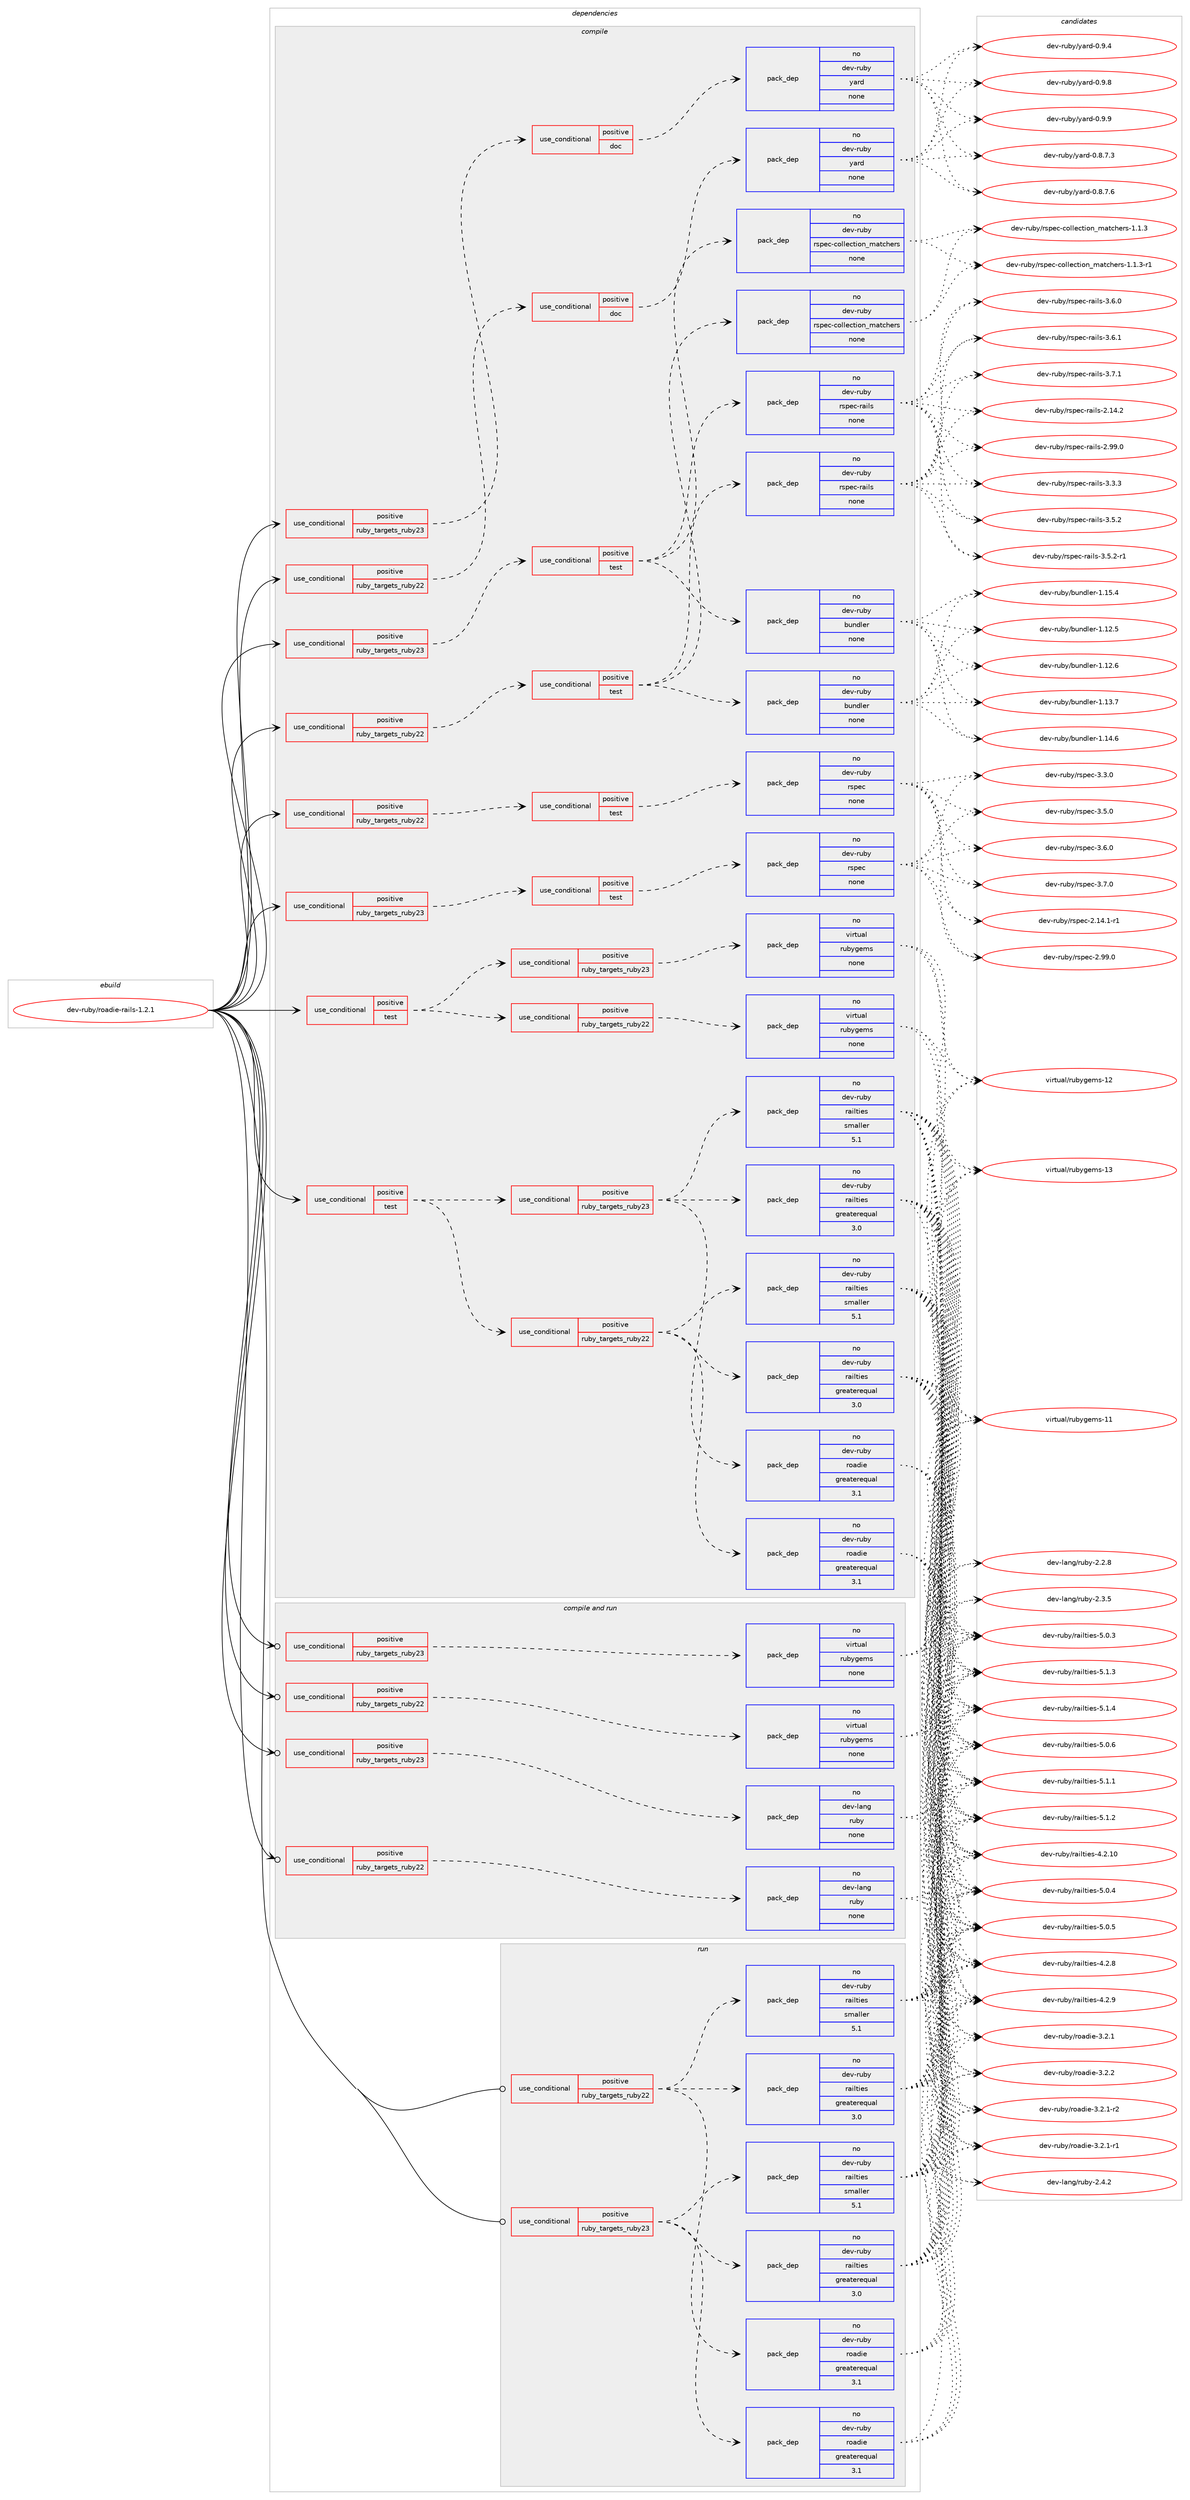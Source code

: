 digraph prolog {

# *************
# Graph options
# *************

newrank=true;
concentrate=true;
compound=true;
graph [rankdir=LR,fontname=Helvetica,fontsize=10,ranksep=1.5];#, ranksep=2.5, nodesep=0.2];
edge  [arrowhead=vee];
node  [fontname=Helvetica,fontsize=10];

# **********
# The ebuild
# **********

subgraph cluster_leftcol {
color=gray;
rank=same;
label=<<i>ebuild</i>>;
id [label="dev-ruby/roadie-rails-1.2.1", color=red, width=4, href="../dev-ruby/roadie-rails-1.2.1.svg"];
}

# ****************
# The dependencies
# ****************

subgraph cluster_midcol {
color=gray;
label=<<i>dependencies</i>>;
subgraph cluster_compile {
fillcolor="#eeeeee";
style=filled;
label=<<i>compile</i>>;
subgraph cond69205 {
dependency262764 [label=<<TABLE BORDER="0" CELLBORDER="1" CELLSPACING="0" CELLPADDING="4"><TR><TD ROWSPAN="3" CELLPADDING="10">use_conditional</TD></TR><TR><TD>positive</TD></TR><TR><TD>ruby_targets_ruby22</TD></TR></TABLE>>, shape=none, color=red];
subgraph cond69206 {
dependency262765 [label=<<TABLE BORDER="0" CELLBORDER="1" CELLSPACING="0" CELLPADDING="4"><TR><TD ROWSPAN="3" CELLPADDING="10">use_conditional</TD></TR><TR><TD>positive</TD></TR><TR><TD>doc</TD></TR></TABLE>>, shape=none, color=red];
subgraph pack189445 {
dependency262766 [label=<<TABLE BORDER="0" CELLBORDER="1" CELLSPACING="0" CELLPADDING="4" WIDTH="220"><TR><TD ROWSPAN="6" CELLPADDING="30">pack_dep</TD></TR><TR><TD WIDTH="110">no</TD></TR><TR><TD>dev-ruby</TD></TR><TR><TD>yard</TD></TR><TR><TD>none</TD></TR><TR><TD></TD></TR></TABLE>>, shape=none, color=blue];
}
dependency262765:e -> dependency262766:w [weight=20,style="dashed",arrowhead="vee"];
}
dependency262764:e -> dependency262765:w [weight=20,style="dashed",arrowhead="vee"];
}
id:e -> dependency262764:w [weight=20,style="solid",arrowhead="vee"];
subgraph cond69207 {
dependency262767 [label=<<TABLE BORDER="0" CELLBORDER="1" CELLSPACING="0" CELLPADDING="4"><TR><TD ROWSPAN="3" CELLPADDING="10">use_conditional</TD></TR><TR><TD>positive</TD></TR><TR><TD>ruby_targets_ruby22</TD></TR></TABLE>>, shape=none, color=red];
subgraph cond69208 {
dependency262768 [label=<<TABLE BORDER="0" CELLBORDER="1" CELLSPACING="0" CELLPADDING="4"><TR><TD ROWSPAN="3" CELLPADDING="10">use_conditional</TD></TR><TR><TD>positive</TD></TR><TR><TD>test</TD></TR></TABLE>>, shape=none, color=red];
subgraph pack189446 {
dependency262769 [label=<<TABLE BORDER="0" CELLBORDER="1" CELLSPACING="0" CELLPADDING="4" WIDTH="220"><TR><TD ROWSPAN="6" CELLPADDING="30">pack_dep</TD></TR><TR><TD WIDTH="110">no</TD></TR><TR><TD>dev-ruby</TD></TR><TR><TD>bundler</TD></TR><TR><TD>none</TD></TR><TR><TD></TD></TR></TABLE>>, shape=none, color=blue];
}
dependency262768:e -> dependency262769:w [weight=20,style="dashed",arrowhead="vee"];
subgraph pack189447 {
dependency262770 [label=<<TABLE BORDER="0" CELLBORDER="1" CELLSPACING="0" CELLPADDING="4" WIDTH="220"><TR><TD ROWSPAN="6" CELLPADDING="30">pack_dep</TD></TR><TR><TD WIDTH="110">no</TD></TR><TR><TD>dev-ruby</TD></TR><TR><TD>rspec-rails</TD></TR><TR><TD>none</TD></TR><TR><TD></TD></TR></TABLE>>, shape=none, color=blue];
}
dependency262768:e -> dependency262770:w [weight=20,style="dashed",arrowhead="vee"];
subgraph pack189448 {
dependency262771 [label=<<TABLE BORDER="0" CELLBORDER="1" CELLSPACING="0" CELLPADDING="4" WIDTH="220"><TR><TD ROWSPAN="6" CELLPADDING="30">pack_dep</TD></TR><TR><TD WIDTH="110">no</TD></TR><TR><TD>dev-ruby</TD></TR><TR><TD>rspec-collection_matchers</TD></TR><TR><TD>none</TD></TR><TR><TD></TD></TR></TABLE>>, shape=none, color=blue];
}
dependency262768:e -> dependency262771:w [weight=20,style="dashed",arrowhead="vee"];
}
dependency262767:e -> dependency262768:w [weight=20,style="dashed",arrowhead="vee"];
}
id:e -> dependency262767:w [weight=20,style="solid",arrowhead="vee"];
subgraph cond69209 {
dependency262772 [label=<<TABLE BORDER="0" CELLBORDER="1" CELLSPACING="0" CELLPADDING="4"><TR><TD ROWSPAN="3" CELLPADDING="10">use_conditional</TD></TR><TR><TD>positive</TD></TR><TR><TD>ruby_targets_ruby22</TD></TR></TABLE>>, shape=none, color=red];
subgraph cond69210 {
dependency262773 [label=<<TABLE BORDER="0" CELLBORDER="1" CELLSPACING="0" CELLPADDING="4"><TR><TD ROWSPAN="3" CELLPADDING="10">use_conditional</TD></TR><TR><TD>positive</TD></TR><TR><TD>test</TD></TR></TABLE>>, shape=none, color=red];
subgraph pack189449 {
dependency262774 [label=<<TABLE BORDER="0" CELLBORDER="1" CELLSPACING="0" CELLPADDING="4" WIDTH="220"><TR><TD ROWSPAN="6" CELLPADDING="30">pack_dep</TD></TR><TR><TD WIDTH="110">no</TD></TR><TR><TD>dev-ruby</TD></TR><TR><TD>rspec</TD></TR><TR><TD>none</TD></TR><TR><TD></TD></TR></TABLE>>, shape=none, color=blue];
}
dependency262773:e -> dependency262774:w [weight=20,style="dashed",arrowhead="vee"];
}
dependency262772:e -> dependency262773:w [weight=20,style="dashed",arrowhead="vee"];
}
id:e -> dependency262772:w [weight=20,style="solid",arrowhead="vee"];
subgraph cond69211 {
dependency262775 [label=<<TABLE BORDER="0" CELLBORDER="1" CELLSPACING="0" CELLPADDING="4"><TR><TD ROWSPAN="3" CELLPADDING="10">use_conditional</TD></TR><TR><TD>positive</TD></TR><TR><TD>ruby_targets_ruby23</TD></TR></TABLE>>, shape=none, color=red];
subgraph cond69212 {
dependency262776 [label=<<TABLE BORDER="0" CELLBORDER="1" CELLSPACING="0" CELLPADDING="4"><TR><TD ROWSPAN="3" CELLPADDING="10">use_conditional</TD></TR><TR><TD>positive</TD></TR><TR><TD>doc</TD></TR></TABLE>>, shape=none, color=red];
subgraph pack189450 {
dependency262777 [label=<<TABLE BORDER="0" CELLBORDER="1" CELLSPACING="0" CELLPADDING="4" WIDTH="220"><TR><TD ROWSPAN="6" CELLPADDING="30">pack_dep</TD></TR><TR><TD WIDTH="110">no</TD></TR><TR><TD>dev-ruby</TD></TR><TR><TD>yard</TD></TR><TR><TD>none</TD></TR><TR><TD></TD></TR></TABLE>>, shape=none, color=blue];
}
dependency262776:e -> dependency262777:w [weight=20,style="dashed",arrowhead="vee"];
}
dependency262775:e -> dependency262776:w [weight=20,style="dashed",arrowhead="vee"];
}
id:e -> dependency262775:w [weight=20,style="solid",arrowhead="vee"];
subgraph cond69213 {
dependency262778 [label=<<TABLE BORDER="0" CELLBORDER="1" CELLSPACING="0" CELLPADDING="4"><TR><TD ROWSPAN="3" CELLPADDING="10">use_conditional</TD></TR><TR><TD>positive</TD></TR><TR><TD>ruby_targets_ruby23</TD></TR></TABLE>>, shape=none, color=red];
subgraph cond69214 {
dependency262779 [label=<<TABLE BORDER="0" CELLBORDER="1" CELLSPACING="0" CELLPADDING="4"><TR><TD ROWSPAN="3" CELLPADDING="10">use_conditional</TD></TR><TR><TD>positive</TD></TR><TR><TD>test</TD></TR></TABLE>>, shape=none, color=red];
subgraph pack189451 {
dependency262780 [label=<<TABLE BORDER="0" CELLBORDER="1" CELLSPACING="0" CELLPADDING="4" WIDTH="220"><TR><TD ROWSPAN="6" CELLPADDING="30">pack_dep</TD></TR><TR><TD WIDTH="110">no</TD></TR><TR><TD>dev-ruby</TD></TR><TR><TD>bundler</TD></TR><TR><TD>none</TD></TR><TR><TD></TD></TR></TABLE>>, shape=none, color=blue];
}
dependency262779:e -> dependency262780:w [weight=20,style="dashed",arrowhead="vee"];
subgraph pack189452 {
dependency262781 [label=<<TABLE BORDER="0" CELLBORDER="1" CELLSPACING="0" CELLPADDING="4" WIDTH="220"><TR><TD ROWSPAN="6" CELLPADDING="30">pack_dep</TD></TR><TR><TD WIDTH="110">no</TD></TR><TR><TD>dev-ruby</TD></TR><TR><TD>rspec-rails</TD></TR><TR><TD>none</TD></TR><TR><TD></TD></TR></TABLE>>, shape=none, color=blue];
}
dependency262779:e -> dependency262781:w [weight=20,style="dashed",arrowhead="vee"];
subgraph pack189453 {
dependency262782 [label=<<TABLE BORDER="0" CELLBORDER="1" CELLSPACING="0" CELLPADDING="4" WIDTH="220"><TR><TD ROWSPAN="6" CELLPADDING="30">pack_dep</TD></TR><TR><TD WIDTH="110">no</TD></TR><TR><TD>dev-ruby</TD></TR><TR><TD>rspec-collection_matchers</TD></TR><TR><TD>none</TD></TR><TR><TD></TD></TR></TABLE>>, shape=none, color=blue];
}
dependency262779:e -> dependency262782:w [weight=20,style="dashed",arrowhead="vee"];
}
dependency262778:e -> dependency262779:w [weight=20,style="dashed",arrowhead="vee"];
}
id:e -> dependency262778:w [weight=20,style="solid",arrowhead="vee"];
subgraph cond69215 {
dependency262783 [label=<<TABLE BORDER="0" CELLBORDER="1" CELLSPACING="0" CELLPADDING="4"><TR><TD ROWSPAN="3" CELLPADDING="10">use_conditional</TD></TR><TR><TD>positive</TD></TR><TR><TD>ruby_targets_ruby23</TD></TR></TABLE>>, shape=none, color=red];
subgraph cond69216 {
dependency262784 [label=<<TABLE BORDER="0" CELLBORDER="1" CELLSPACING="0" CELLPADDING="4"><TR><TD ROWSPAN="3" CELLPADDING="10">use_conditional</TD></TR><TR><TD>positive</TD></TR><TR><TD>test</TD></TR></TABLE>>, shape=none, color=red];
subgraph pack189454 {
dependency262785 [label=<<TABLE BORDER="0" CELLBORDER="1" CELLSPACING="0" CELLPADDING="4" WIDTH="220"><TR><TD ROWSPAN="6" CELLPADDING="30">pack_dep</TD></TR><TR><TD WIDTH="110">no</TD></TR><TR><TD>dev-ruby</TD></TR><TR><TD>rspec</TD></TR><TR><TD>none</TD></TR><TR><TD></TD></TR></TABLE>>, shape=none, color=blue];
}
dependency262784:e -> dependency262785:w [weight=20,style="dashed",arrowhead="vee"];
}
dependency262783:e -> dependency262784:w [weight=20,style="dashed",arrowhead="vee"];
}
id:e -> dependency262783:w [weight=20,style="solid",arrowhead="vee"];
subgraph cond69217 {
dependency262786 [label=<<TABLE BORDER="0" CELLBORDER="1" CELLSPACING="0" CELLPADDING="4"><TR><TD ROWSPAN="3" CELLPADDING="10">use_conditional</TD></TR><TR><TD>positive</TD></TR><TR><TD>test</TD></TR></TABLE>>, shape=none, color=red];
subgraph cond69218 {
dependency262787 [label=<<TABLE BORDER="0" CELLBORDER="1" CELLSPACING="0" CELLPADDING="4"><TR><TD ROWSPAN="3" CELLPADDING="10">use_conditional</TD></TR><TR><TD>positive</TD></TR><TR><TD>ruby_targets_ruby22</TD></TR></TABLE>>, shape=none, color=red];
subgraph pack189455 {
dependency262788 [label=<<TABLE BORDER="0" CELLBORDER="1" CELLSPACING="0" CELLPADDING="4" WIDTH="220"><TR><TD ROWSPAN="6" CELLPADDING="30">pack_dep</TD></TR><TR><TD WIDTH="110">no</TD></TR><TR><TD>dev-ruby</TD></TR><TR><TD>roadie</TD></TR><TR><TD>greaterequal</TD></TR><TR><TD>3.1</TD></TR></TABLE>>, shape=none, color=blue];
}
dependency262787:e -> dependency262788:w [weight=20,style="dashed",arrowhead="vee"];
subgraph pack189456 {
dependency262789 [label=<<TABLE BORDER="0" CELLBORDER="1" CELLSPACING="0" CELLPADDING="4" WIDTH="220"><TR><TD ROWSPAN="6" CELLPADDING="30">pack_dep</TD></TR><TR><TD WIDTH="110">no</TD></TR><TR><TD>dev-ruby</TD></TR><TR><TD>railties</TD></TR><TR><TD>greaterequal</TD></TR><TR><TD>3.0</TD></TR></TABLE>>, shape=none, color=blue];
}
dependency262787:e -> dependency262789:w [weight=20,style="dashed",arrowhead="vee"];
subgraph pack189457 {
dependency262790 [label=<<TABLE BORDER="0" CELLBORDER="1" CELLSPACING="0" CELLPADDING="4" WIDTH="220"><TR><TD ROWSPAN="6" CELLPADDING="30">pack_dep</TD></TR><TR><TD WIDTH="110">no</TD></TR><TR><TD>dev-ruby</TD></TR><TR><TD>railties</TD></TR><TR><TD>smaller</TD></TR><TR><TD>5.1</TD></TR></TABLE>>, shape=none, color=blue];
}
dependency262787:e -> dependency262790:w [weight=20,style="dashed",arrowhead="vee"];
}
dependency262786:e -> dependency262787:w [weight=20,style="dashed",arrowhead="vee"];
subgraph cond69219 {
dependency262791 [label=<<TABLE BORDER="0" CELLBORDER="1" CELLSPACING="0" CELLPADDING="4"><TR><TD ROWSPAN="3" CELLPADDING="10">use_conditional</TD></TR><TR><TD>positive</TD></TR><TR><TD>ruby_targets_ruby23</TD></TR></TABLE>>, shape=none, color=red];
subgraph pack189458 {
dependency262792 [label=<<TABLE BORDER="0" CELLBORDER="1" CELLSPACING="0" CELLPADDING="4" WIDTH="220"><TR><TD ROWSPAN="6" CELLPADDING="30">pack_dep</TD></TR><TR><TD WIDTH="110">no</TD></TR><TR><TD>dev-ruby</TD></TR><TR><TD>roadie</TD></TR><TR><TD>greaterequal</TD></TR><TR><TD>3.1</TD></TR></TABLE>>, shape=none, color=blue];
}
dependency262791:e -> dependency262792:w [weight=20,style="dashed",arrowhead="vee"];
subgraph pack189459 {
dependency262793 [label=<<TABLE BORDER="0" CELLBORDER="1" CELLSPACING="0" CELLPADDING="4" WIDTH="220"><TR><TD ROWSPAN="6" CELLPADDING="30">pack_dep</TD></TR><TR><TD WIDTH="110">no</TD></TR><TR><TD>dev-ruby</TD></TR><TR><TD>railties</TD></TR><TR><TD>greaterequal</TD></TR><TR><TD>3.0</TD></TR></TABLE>>, shape=none, color=blue];
}
dependency262791:e -> dependency262793:w [weight=20,style="dashed",arrowhead="vee"];
subgraph pack189460 {
dependency262794 [label=<<TABLE BORDER="0" CELLBORDER="1" CELLSPACING="0" CELLPADDING="4" WIDTH="220"><TR><TD ROWSPAN="6" CELLPADDING="30">pack_dep</TD></TR><TR><TD WIDTH="110">no</TD></TR><TR><TD>dev-ruby</TD></TR><TR><TD>railties</TD></TR><TR><TD>smaller</TD></TR><TR><TD>5.1</TD></TR></TABLE>>, shape=none, color=blue];
}
dependency262791:e -> dependency262794:w [weight=20,style="dashed",arrowhead="vee"];
}
dependency262786:e -> dependency262791:w [weight=20,style="dashed",arrowhead="vee"];
}
id:e -> dependency262786:w [weight=20,style="solid",arrowhead="vee"];
subgraph cond69220 {
dependency262795 [label=<<TABLE BORDER="0" CELLBORDER="1" CELLSPACING="0" CELLPADDING="4"><TR><TD ROWSPAN="3" CELLPADDING="10">use_conditional</TD></TR><TR><TD>positive</TD></TR><TR><TD>test</TD></TR></TABLE>>, shape=none, color=red];
subgraph cond69221 {
dependency262796 [label=<<TABLE BORDER="0" CELLBORDER="1" CELLSPACING="0" CELLPADDING="4"><TR><TD ROWSPAN="3" CELLPADDING="10">use_conditional</TD></TR><TR><TD>positive</TD></TR><TR><TD>ruby_targets_ruby22</TD></TR></TABLE>>, shape=none, color=red];
subgraph pack189461 {
dependency262797 [label=<<TABLE BORDER="0" CELLBORDER="1" CELLSPACING="0" CELLPADDING="4" WIDTH="220"><TR><TD ROWSPAN="6" CELLPADDING="30">pack_dep</TD></TR><TR><TD WIDTH="110">no</TD></TR><TR><TD>virtual</TD></TR><TR><TD>rubygems</TD></TR><TR><TD>none</TD></TR><TR><TD></TD></TR></TABLE>>, shape=none, color=blue];
}
dependency262796:e -> dependency262797:w [weight=20,style="dashed",arrowhead="vee"];
}
dependency262795:e -> dependency262796:w [weight=20,style="dashed",arrowhead="vee"];
subgraph cond69222 {
dependency262798 [label=<<TABLE BORDER="0" CELLBORDER="1" CELLSPACING="0" CELLPADDING="4"><TR><TD ROWSPAN="3" CELLPADDING="10">use_conditional</TD></TR><TR><TD>positive</TD></TR><TR><TD>ruby_targets_ruby23</TD></TR></TABLE>>, shape=none, color=red];
subgraph pack189462 {
dependency262799 [label=<<TABLE BORDER="0" CELLBORDER="1" CELLSPACING="0" CELLPADDING="4" WIDTH="220"><TR><TD ROWSPAN="6" CELLPADDING="30">pack_dep</TD></TR><TR><TD WIDTH="110">no</TD></TR><TR><TD>virtual</TD></TR><TR><TD>rubygems</TD></TR><TR><TD>none</TD></TR><TR><TD></TD></TR></TABLE>>, shape=none, color=blue];
}
dependency262798:e -> dependency262799:w [weight=20,style="dashed",arrowhead="vee"];
}
dependency262795:e -> dependency262798:w [weight=20,style="dashed",arrowhead="vee"];
}
id:e -> dependency262795:w [weight=20,style="solid",arrowhead="vee"];
}
subgraph cluster_compileandrun {
fillcolor="#eeeeee";
style=filled;
label=<<i>compile and run</i>>;
subgraph cond69223 {
dependency262800 [label=<<TABLE BORDER="0" CELLBORDER="1" CELLSPACING="0" CELLPADDING="4"><TR><TD ROWSPAN="3" CELLPADDING="10">use_conditional</TD></TR><TR><TD>positive</TD></TR><TR><TD>ruby_targets_ruby22</TD></TR></TABLE>>, shape=none, color=red];
subgraph pack189463 {
dependency262801 [label=<<TABLE BORDER="0" CELLBORDER="1" CELLSPACING="0" CELLPADDING="4" WIDTH="220"><TR><TD ROWSPAN="6" CELLPADDING="30">pack_dep</TD></TR><TR><TD WIDTH="110">no</TD></TR><TR><TD>dev-lang</TD></TR><TR><TD>ruby</TD></TR><TR><TD>none</TD></TR><TR><TD></TD></TR></TABLE>>, shape=none, color=blue];
}
dependency262800:e -> dependency262801:w [weight=20,style="dashed",arrowhead="vee"];
}
id:e -> dependency262800:w [weight=20,style="solid",arrowhead="odotvee"];
subgraph cond69224 {
dependency262802 [label=<<TABLE BORDER="0" CELLBORDER="1" CELLSPACING="0" CELLPADDING="4"><TR><TD ROWSPAN="3" CELLPADDING="10">use_conditional</TD></TR><TR><TD>positive</TD></TR><TR><TD>ruby_targets_ruby22</TD></TR></TABLE>>, shape=none, color=red];
subgraph pack189464 {
dependency262803 [label=<<TABLE BORDER="0" CELLBORDER="1" CELLSPACING="0" CELLPADDING="4" WIDTH="220"><TR><TD ROWSPAN="6" CELLPADDING="30">pack_dep</TD></TR><TR><TD WIDTH="110">no</TD></TR><TR><TD>virtual</TD></TR><TR><TD>rubygems</TD></TR><TR><TD>none</TD></TR><TR><TD></TD></TR></TABLE>>, shape=none, color=blue];
}
dependency262802:e -> dependency262803:w [weight=20,style="dashed",arrowhead="vee"];
}
id:e -> dependency262802:w [weight=20,style="solid",arrowhead="odotvee"];
subgraph cond69225 {
dependency262804 [label=<<TABLE BORDER="0" CELLBORDER="1" CELLSPACING="0" CELLPADDING="4"><TR><TD ROWSPAN="3" CELLPADDING="10">use_conditional</TD></TR><TR><TD>positive</TD></TR><TR><TD>ruby_targets_ruby23</TD></TR></TABLE>>, shape=none, color=red];
subgraph pack189465 {
dependency262805 [label=<<TABLE BORDER="0" CELLBORDER="1" CELLSPACING="0" CELLPADDING="4" WIDTH="220"><TR><TD ROWSPAN="6" CELLPADDING="30">pack_dep</TD></TR><TR><TD WIDTH="110">no</TD></TR><TR><TD>dev-lang</TD></TR><TR><TD>ruby</TD></TR><TR><TD>none</TD></TR><TR><TD></TD></TR></TABLE>>, shape=none, color=blue];
}
dependency262804:e -> dependency262805:w [weight=20,style="dashed",arrowhead="vee"];
}
id:e -> dependency262804:w [weight=20,style="solid",arrowhead="odotvee"];
subgraph cond69226 {
dependency262806 [label=<<TABLE BORDER="0" CELLBORDER="1" CELLSPACING="0" CELLPADDING="4"><TR><TD ROWSPAN="3" CELLPADDING="10">use_conditional</TD></TR><TR><TD>positive</TD></TR><TR><TD>ruby_targets_ruby23</TD></TR></TABLE>>, shape=none, color=red];
subgraph pack189466 {
dependency262807 [label=<<TABLE BORDER="0" CELLBORDER="1" CELLSPACING="0" CELLPADDING="4" WIDTH="220"><TR><TD ROWSPAN="6" CELLPADDING="30">pack_dep</TD></TR><TR><TD WIDTH="110">no</TD></TR><TR><TD>virtual</TD></TR><TR><TD>rubygems</TD></TR><TR><TD>none</TD></TR><TR><TD></TD></TR></TABLE>>, shape=none, color=blue];
}
dependency262806:e -> dependency262807:w [weight=20,style="dashed",arrowhead="vee"];
}
id:e -> dependency262806:w [weight=20,style="solid",arrowhead="odotvee"];
}
subgraph cluster_run {
fillcolor="#eeeeee";
style=filled;
label=<<i>run</i>>;
subgraph cond69227 {
dependency262808 [label=<<TABLE BORDER="0" CELLBORDER="1" CELLSPACING="0" CELLPADDING="4"><TR><TD ROWSPAN="3" CELLPADDING="10">use_conditional</TD></TR><TR><TD>positive</TD></TR><TR><TD>ruby_targets_ruby22</TD></TR></TABLE>>, shape=none, color=red];
subgraph pack189467 {
dependency262809 [label=<<TABLE BORDER="0" CELLBORDER="1" CELLSPACING="0" CELLPADDING="4" WIDTH="220"><TR><TD ROWSPAN="6" CELLPADDING="30">pack_dep</TD></TR><TR><TD WIDTH="110">no</TD></TR><TR><TD>dev-ruby</TD></TR><TR><TD>roadie</TD></TR><TR><TD>greaterequal</TD></TR><TR><TD>3.1</TD></TR></TABLE>>, shape=none, color=blue];
}
dependency262808:e -> dependency262809:w [weight=20,style="dashed",arrowhead="vee"];
subgraph pack189468 {
dependency262810 [label=<<TABLE BORDER="0" CELLBORDER="1" CELLSPACING="0" CELLPADDING="4" WIDTH="220"><TR><TD ROWSPAN="6" CELLPADDING="30">pack_dep</TD></TR><TR><TD WIDTH="110">no</TD></TR><TR><TD>dev-ruby</TD></TR><TR><TD>railties</TD></TR><TR><TD>greaterequal</TD></TR><TR><TD>3.0</TD></TR></TABLE>>, shape=none, color=blue];
}
dependency262808:e -> dependency262810:w [weight=20,style="dashed",arrowhead="vee"];
subgraph pack189469 {
dependency262811 [label=<<TABLE BORDER="0" CELLBORDER="1" CELLSPACING="0" CELLPADDING="4" WIDTH="220"><TR><TD ROWSPAN="6" CELLPADDING="30">pack_dep</TD></TR><TR><TD WIDTH="110">no</TD></TR><TR><TD>dev-ruby</TD></TR><TR><TD>railties</TD></TR><TR><TD>smaller</TD></TR><TR><TD>5.1</TD></TR></TABLE>>, shape=none, color=blue];
}
dependency262808:e -> dependency262811:w [weight=20,style="dashed",arrowhead="vee"];
}
id:e -> dependency262808:w [weight=20,style="solid",arrowhead="odot"];
subgraph cond69228 {
dependency262812 [label=<<TABLE BORDER="0" CELLBORDER="1" CELLSPACING="0" CELLPADDING="4"><TR><TD ROWSPAN="3" CELLPADDING="10">use_conditional</TD></TR><TR><TD>positive</TD></TR><TR><TD>ruby_targets_ruby23</TD></TR></TABLE>>, shape=none, color=red];
subgraph pack189470 {
dependency262813 [label=<<TABLE BORDER="0" CELLBORDER="1" CELLSPACING="0" CELLPADDING="4" WIDTH="220"><TR><TD ROWSPAN="6" CELLPADDING="30">pack_dep</TD></TR><TR><TD WIDTH="110">no</TD></TR><TR><TD>dev-ruby</TD></TR><TR><TD>roadie</TD></TR><TR><TD>greaterequal</TD></TR><TR><TD>3.1</TD></TR></TABLE>>, shape=none, color=blue];
}
dependency262812:e -> dependency262813:w [weight=20,style="dashed",arrowhead="vee"];
subgraph pack189471 {
dependency262814 [label=<<TABLE BORDER="0" CELLBORDER="1" CELLSPACING="0" CELLPADDING="4" WIDTH="220"><TR><TD ROWSPAN="6" CELLPADDING="30">pack_dep</TD></TR><TR><TD WIDTH="110">no</TD></TR><TR><TD>dev-ruby</TD></TR><TR><TD>railties</TD></TR><TR><TD>greaterequal</TD></TR><TR><TD>3.0</TD></TR></TABLE>>, shape=none, color=blue];
}
dependency262812:e -> dependency262814:w [weight=20,style="dashed",arrowhead="vee"];
subgraph pack189472 {
dependency262815 [label=<<TABLE BORDER="0" CELLBORDER="1" CELLSPACING="0" CELLPADDING="4" WIDTH="220"><TR><TD ROWSPAN="6" CELLPADDING="30">pack_dep</TD></TR><TR><TD WIDTH="110">no</TD></TR><TR><TD>dev-ruby</TD></TR><TR><TD>railties</TD></TR><TR><TD>smaller</TD></TR><TR><TD>5.1</TD></TR></TABLE>>, shape=none, color=blue];
}
dependency262812:e -> dependency262815:w [weight=20,style="dashed",arrowhead="vee"];
}
id:e -> dependency262812:w [weight=20,style="solid",arrowhead="odot"];
}
}

# **************
# The candidates
# **************

subgraph cluster_choices {
rank=same;
color=gray;
label=<<i>candidates</i>>;

subgraph choice189445 {
color=black;
nodesep=1;
choice100101118451141179812147121971141004548465646554651 [label="dev-ruby/yard-0.8.7.3", color=red, width=4,href="../dev-ruby/yard-0.8.7.3.svg"];
choice100101118451141179812147121971141004548465646554654 [label="dev-ruby/yard-0.8.7.6", color=red, width=4,href="../dev-ruby/yard-0.8.7.6.svg"];
choice10010111845114117981214712197114100454846574652 [label="dev-ruby/yard-0.9.4", color=red, width=4,href="../dev-ruby/yard-0.9.4.svg"];
choice10010111845114117981214712197114100454846574656 [label="dev-ruby/yard-0.9.8", color=red, width=4,href="../dev-ruby/yard-0.9.8.svg"];
choice10010111845114117981214712197114100454846574657 [label="dev-ruby/yard-0.9.9", color=red, width=4,href="../dev-ruby/yard-0.9.9.svg"];
dependency262766:e -> choice100101118451141179812147121971141004548465646554651:w [style=dotted,weight="100"];
dependency262766:e -> choice100101118451141179812147121971141004548465646554654:w [style=dotted,weight="100"];
dependency262766:e -> choice10010111845114117981214712197114100454846574652:w [style=dotted,weight="100"];
dependency262766:e -> choice10010111845114117981214712197114100454846574656:w [style=dotted,weight="100"];
dependency262766:e -> choice10010111845114117981214712197114100454846574657:w [style=dotted,weight="100"];
}
subgraph choice189446 {
color=black;
nodesep=1;
choice1001011184511411798121479811711010010810111445494649504653 [label="dev-ruby/bundler-1.12.5", color=red, width=4,href="../dev-ruby/bundler-1.12.5.svg"];
choice1001011184511411798121479811711010010810111445494649504654 [label="dev-ruby/bundler-1.12.6", color=red, width=4,href="../dev-ruby/bundler-1.12.6.svg"];
choice1001011184511411798121479811711010010810111445494649514655 [label="dev-ruby/bundler-1.13.7", color=red, width=4,href="../dev-ruby/bundler-1.13.7.svg"];
choice1001011184511411798121479811711010010810111445494649524654 [label="dev-ruby/bundler-1.14.6", color=red, width=4,href="../dev-ruby/bundler-1.14.6.svg"];
choice1001011184511411798121479811711010010810111445494649534652 [label="dev-ruby/bundler-1.15.4", color=red, width=4,href="../dev-ruby/bundler-1.15.4.svg"];
dependency262769:e -> choice1001011184511411798121479811711010010810111445494649504653:w [style=dotted,weight="100"];
dependency262769:e -> choice1001011184511411798121479811711010010810111445494649504654:w [style=dotted,weight="100"];
dependency262769:e -> choice1001011184511411798121479811711010010810111445494649514655:w [style=dotted,weight="100"];
dependency262769:e -> choice1001011184511411798121479811711010010810111445494649524654:w [style=dotted,weight="100"];
dependency262769:e -> choice1001011184511411798121479811711010010810111445494649534652:w [style=dotted,weight="100"];
}
subgraph choice189447 {
color=black;
nodesep=1;
choice10010111845114117981214711411511210199451149710510811545504649524650 [label="dev-ruby/rspec-rails-2.14.2", color=red, width=4,href="../dev-ruby/rspec-rails-2.14.2.svg"];
choice10010111845114117981214711411511210199451149710510811545504657574648 [label="dev-ruby/rspec-rails-2.99.0", color=red, width=4,href="../dev-ruby/rspec-rails-2.99.0.svg"];
choice100101118451141179812147114115112101994511497105108115455146514651 [label="dev-ruby/rspec-rails-3.3.3", color=red, width=4,href="../dev-ruby/rspec-rails-3.3.3.svg"];
choice100101118451141179812147114115112101994511497105108115455146534650 [label="dev-ruby/rspec-rails-3.5.2", color=red, width=4,href="../dev-ruby/rspec-rails-3.5.2.svg"];
choice1001011184511411798121471141151121019945114971051081154551465346504511449 [label="dev-ruby/rspec-rails-3.5.2-r1", color=red, width=4,href="../dev-ruby/rspec-rails-3.5.2-r1.svg"];
choice100101118451141179812147114115112101994511497105108115455146544648 [label="dev-ruby/rspec-rails-3.6.0", color=red, width=4,href="../dev-ruby/rspec-rails-3.6.0.svg"];
choice100101118451141179812147114115112101994511497105108115455146544649 [label="dev-ruby/rspec-rails-3.6.1", color=red, width=4,href="../dev-ruby/rspec-rails-3.6.1.svg"];
choice100101118451141179812147114115112101994511497105108115455146554649 [label="dev-ruby/rspec-rails-3.7.1", color=red, width=4,href="../dev-ruby/rspec-rails-3.7.1.svg"];
dependency262770:e -> choice10010111845114117981214711411511210199451149710510811545504649524650:w [style=dotted,weight="100"];
dependency262770:e -> choice10010111845114117981214711411511210199451149710510811545504657574648:w [style=dotted,weight="100"];
dependency262770:e -> choice100101118451141179812147114115112101994511497105108115455146514651:w [style=dotted,weight="100"];
dependency262770:e -> choice100101118451141179812147114115112101994511497105108115455146534650:w [style=dotted,weight="100"];
dependency262770:e -> choice1001011184511411798121471141151121019945114971051081154551465346504511449:w [style=dotted,weight="100"];
dependency262770:e -> choice100101118451141179812147114115112101994511497105108115455146544648:w [style=dotted,weight="100"];
dependency262770:e -> choice100101118451141179812147114115112101994511497105108115455146544649:w [style=dotted,weight="100"];
dependency262770:e -> choice100101118451141179812147114115112101994511497105108115455146554649:w [style=dotted,weight="100"];
}
subgraph choice189448 {
color=black;
nodesep=1;
choice10010111845114117981214711411511210199459911110810810199116105111110951099711699104101114115454946494651 [label="dev-ruby/rspec-collection_matchers-1.1.3", color=red, width=4,href="../dev-ruby/rspec-collection_matchers-1.1.3.svg"];
choice100101118451141179812147114115112101994599111108108101991161051111109510997116991041011141154549464946514511449 [label="dev-ruby/rspec-collection_matchers-1.1.3-r1", color=red, width=4,href="../dev-ruby/rspec-collection_matchers-1.1.3-r1.svg"];
dependency262771:e -> choice10010111845114117981214711411511210199459911110810810199116105111110951099711699104101114115454946494651:w [style=dotted,weight="100"];
dependency262771:e -> choice100101118451141179812147114115112101994599111108108101991161051111109510997116991041011141154549464946514511449:w [style=dotted,weight="100"];
}
subgraph choice189449 {
color=black;
nodesep=1;
choice10010111845114117981214711411511210199455046495246494511449 [label="dev-ruby/rspec-2.14.1-r1", color=red, width=4,href="../dev-ruby/rspec-2.14.1-r1.svg"];
choice1001011184511411798121471141151121019945504657574648 [label="dev-ruby/rspec-2.99.0", color=red, width=4,href="../dev-ruby/rspec-2.99.0.svg"];
choice10010111845114117981214711411511210199455146514648 [label="dev-ruby/rspec-3.3.0", color=red, width=4,href="../dev-ruby/rspec-3.3.0.svg"];
choice10010111845114117981214711411511210199455146534648 [label="dev-ruby/rspec-3.5.0", color=red, width=4,href="../dev-ruby/rspec-3.5.0.svg"];
choice10010111845114117981214711411511210199455146544648 [label="dev-ruby/rspec-3.6.0", color=red, width=4,href="../dev-ruby/rspec-3.6.0.svg"];
choice10010111845114117981214711411511210199455146554648 [label="dev-ruby/rspec-3.7.0", color=red, width=4,href="../dev-ruby/rspec-3.7.0.svg"];
dependency262774:e -> choice10010111845114117981214711411511210199455046495246494511449:w [style=dotted,weight="100"];
dependency262774:e -> choice1001011184511411798121471141151121019945504657574648:w [style=dotted,weight="100"];
dependency262774:e -> choice10010111845114117981214711411511210199455146514648:w [style=dotted,weight="100"];
dependency262774:e -> choice10010111845114117981214711411511210199455146534648:w [style=dotted,weight="100"];
dependency262774:e -> choice10010111845114117981214711411511210199455146544648:w [style=dotted,weight="100"];
dependency262774:e -> choice10010111845114117981214711411511210199455146554648:w [style=dotted,weight="100"];
}
subgraph choice189450 {
color=black;
nodesep=1;
choice100101118451141179812147121971141004548465646554651 [label="dev-ruby/yard-0.8.7.3", color=red, width=4,href="../dev-ruby/yard-0.8.7.3.svg"];
choice100101118451141179812147121971141004548465646554654 [label="dev-ruby/yard-0.8.7.6", color=red, width=4,href="../dev-ruby/yard-0.8.7.6.svg"];
choice10010111845114117981214712197114100454846574652 [label="dev-ruby/yard-0.9.4", color=red, width=4,href="../dev-ruby/yard-0.9.4.svg"];
choice10010111845114117981214712197114100454846574656 [label="dev-ruby/yard-0.9.8", color=red, width=4,href="../dev-ruby/yard-0.9.8.svg"];
choice10010111845114117981214712197114100454846574657 [label="dev-ruby/yard-0.9.9", color=red, width=4,href="../dev-ruby/yard-0.9.9.svg"];
dependency262777:e -> choice100101118451141179812147121971141004548465646554651:w [style=dotted,weight="100"];
dependency262777:e -> choice100101118451141179812147121971141004548465646554654:w [style=dotted,weight="100"];
dependency262777:e -> choice10010111845114117981214712197114100454846574652:w [style=dotted,weight="100"];
dependency262777:e -> choice10010111845114117981214712197114100454846574656:w [style=dotted,weight="100"];
dependency262777:e -> choice10010111845114117981214712197114100454846574657:w [style=dotted,weight="100"];
}
subgraph choice189451 {
color=black;
nodesep=1;
choice1001011184511411798121479811711010010810111445494649504653 [label="dev-ruby/bundler-1.12.5", color=red, width=4,href="../dev-ruby/bundler-1.12.5.svg"];
choice1001011184511411798121479811711010010810111445494649504654 [label="dev-ruby/bundler-1.12.6", color=red, width=4,href="../dev-ruby/bundler-1.12.6.svg"];
choice1001011184511411798121479811711010010810111445494649514655 [label="dev-ruby/bundler-1.13.7", color=red, width=4,href="../dev-ruby/bundler-1.13.7.svg"];
choice1001011184511411798121479811711010010810111445494649524654 [label="dev-ruby/bundler-1.14.6", color=red, width=4,href="../dev-ruby/bundler-1.14.6.svg"];
choice1001011184511411798121479811711010010810111445494649534652 [label="dev-ruby/bundler-1.15.4", color=red, width=4,href="../dev-ruby/bundler-1.15.4.svg"];
dependency262780:e -> choice1001011184511411798121479811711010010810111445494649504653:w [style=dotted,weight="100"];
dependency262780:e -> choice1001011184511411798121479811711010010810111445494649504654:w [style=dotted,weight="100"];
dependency262780:e -> choice1001011184511411798121479811711010010810111445494649514655:w [style=dotted,weight="100"];
dependency262780:e -> choice1001011184511411798121479811711010010810111445494649524654:w [style=dotted,weight="100"];
dependency262780:e -> choice1001011184511411798121479811711010010810111445494649534652:w [style=dotted,weight="100"];
}
subgraph choice189452 {
color=black;
nodesep=1;
choice10010111845114117981214711411511210199451149710510811545504649524650 [label="dev-ruby/rspec-rails-2.14.2", color=red, width=4,href="../dev-ruby/rspec-rails-2.14.2.svg"];
choice10010111845114117981214711411511210199451149710510811545504657574648 [label="dev-ruby/rspec-rails-2.99.0", color=red, width=4,href="../dev-ruby/rspec-rails-2.99.0.svg"];
choice100101118451141179812147114115112101994511497105108115455146514651 [label="dev-ruby/rspec-rails-3.3.3", color=red, width=4,href="../dev-ruby/rspec-rails-3.3.3.svg"];
choice100101118451141179812147114115112101994511497105108115455146534650 [label="dev-ruby/rspec-rails-3.5.2", color=red, width=4,href="../dev-ruby/rspec-rails-3.5.2.svg"];
choice1001011184511411798121471141151121019945114971051081154551465346504511449 [label="dev-ruby/rspec-rails-3.5.2-r1", color=red, width=4,href="../dev-ruby/rspec-rails-3.5.2-r1.svg"];
choice100101118451141179812147114115112101994511497105108115455146544648 [label="dev-ruby/rspec-rails-3.6.0", color=red, width=4,href="../dev-ruby/rspec-rails-3.6.0.svg"];
choice100101118451141179812147114115112101994511497105108115455146544649 [label="dev-ruby/rspec-rails-3.6.1", color=red, width=4,href="../dev-ruby/rspec-rails-3.6.1.svg"];
choice100101118451141179812147114115112101994511497105108115455146554649 [label="dev-ruby/rspec-rails-3.7.1", color=red, width=4,href="../dev-ruby/rspec-rails-3.7.1.svg"];
dependency262781:e -> choice10010111845114117981214711411511210199451149710510811545504649524650:w [style=dotted,weight="100"];
dependency262781:e -> choice10010111845114117981214711411511210199451149710510811545504657574648:w [style=dotted,weight="100"];
dependency262781:e -> choice100101118451141179812147114115112101994511497105108115455146514651:w [style=dotted,weight="100"];
dependency262781:e -> choice100101118451141179812147114115112101994511497105108115455146534650:w [style=dotted,weight="100"];
dependency262781:e -> choice1001011184511411798121471141151121019945114971051081154551465346504511449:w [style=dotted,weight="100"];
dependency262781:e -> choice100101118451141179812147114115112101994511497105108115455146544648:w [style=dotted,weight="100"];
dependency262781:e -> choice100101118451141179812147114115112101994511497105108115455146544649:w [style=dotted,weight="100"];
dependency262781:e -> choice100101118451141179812147114115112101994511497105108115455146554649:w [style=dotted,weight="100"];
}
subgraph choice189453 {
color=black;
nodesep=1;
choice10010111845114117981214711411511210199459911110810810199116105111110951099711699104101114115454946494651 [label="dev-ruby/rspec-collection_matchers-1.1.3", color=red, width=4,href="../dev-ruby/rspec-collection_matchers-1.1.3.svg"];
choice100101118451141179812147114115112101994599111108108101991161051111109510997116991041011141154549464946514511449 [label="dev-ruby/rspec-collection_matchers-1.1.3-r1", color=red, width=4,href="../dev-ruby/rspec-collection_matchers-1.1.3-r1.svg"];
dependency262782:e -> choice10010111845114117981214711411511210199459911110810810199116105111110951099711699104101114115454946494651:w [style=dotted,weight="100"];
dependency262782:e -> choice100101118451141179812147114115112101994599111108108101991161051111109510997116991041011141154549464946514511449:w [style=dotted,weight="100"];
}
subgraph choice189454 {
color=black;
nodesep=1;
choice10010111845114117981214711411511210199455046495246494511449 [label="dev-ruby/rspec-2.14.1-r1", color=red, width=4,href="../dev-ruby/rspec-2.14.1-r1.svg"];
choice1001011184511411798121471141151121019945504657574648 [label="dev-ruby/rspec-2.99.0", color=red, width=4,href="../dev-ruby/rspec-2.99.0.svg"];
choice10010111845114117981214711411511210199455146514648 [label="dev-ruby/rspec-3.3.0", color=red, width=4,href="../dev-ruby/rspec-3.3.0.svg"];
choice10010111845114117981214711411511210199455146534648 [label="dev-ruby/rspec-3.5.0", color=red, width=4,href="../dev-ruby/rspec-3.5.0.svg"];
choice10010111845114117981214711411511210199455146544648 [label="dev-ruby/rspec-3.6.0", color=red, width=4,href="../dev-ruby/rspec-3.6.0.svg"];
choice10010111845114117981214711411511210199455146554648 [label="dev-ruby/rspec-3.7.0", color=red, width=4,href="../dev-ruby/rspec-3.7.0.svg"];
dependency262785:e -> choice10010111845114117981214711411511210199455046495246494511449:w [style=dotted,weight="100"];
dependency262785:e -> choice1001011184511411798121471141151121019945504657574648:w [style=dotted,weight="100"];
dependency262785:e -> choice10010111845114117981214711411511210199455146514648:w [style=dotted,weight="100"];
dependency262785:e -> choice10010111845114117981214711411511210199455146534648:w [style=dotted,weight="100"];
dependency262785:e -> choice10010111845114117981214711411511210199455146544648:w [style=dotted,weight="100"];
dependency262785:e -> choice10010111845114117981214711411511210199455146554648:w [style=dotted,weight="100"];
}
subgraph choice189455 {
color=black;
nodesep=1;
choice10010111845114117981214711411197100105101455146504649 [label="dev-ruby/roadie-3.2.1", color=red, width=4,href="../dev-ruby/roadie-3.2.1.svg"];
choice100101118451141179812147114111971001051014551465046494511449 [label="dev-ruby/roadie-3.2.1-r1", color=red, width=4,href="../dev-ruby/roadie-3.2.1-r1.svg"];
choice100101118451141179812147114111971001051014551465046494511450 [label="dev-ruby/roadie-3.2.1-r2", color=red, width=4,href="../dev-ruby/roadie-3.2.1-r2.svg"];
choice10010111845114117981214711411197100105101455146504650 [label="dev-ruby/roadie-3.2.2", color=red, width=4,href="../dev-ruby/roadie-3.2.2.svg"];
dependency262788:e -> choice10010111845114117981214711411197100105101455146504649:w [style=dotted,weight="100"];
dependency262788:e -> choice100101118451141179812147114111971001051014551465046494511449:w [style=dotted,weight="100"];
dependency262788:e -> choice100101118451141179812147114111971001051014551465046494511450:w [style=dotted,weight="100"];
dependency262788:e -> choice10010111845114117981214711411197100105101455146504650:w [style=dotted,weight="100"];
}
subgraph choice189456 {
color=black;
nodesep=1;
choice1001011184511411798121471149710510811610510111545524650464948 [label="dev-ruby/railties-4.2.10", color=red, width=4,href="../dev-ruby/railties-4.2.10.svg"];
choice10010111845114117981214711497105108116105101115455246504656 [label="dev-ruby/railties-4.2.8", color=red, width=4,href="../dev-ruby/railties-4.2.8.svg"];
choice10010111845114117981214711497105108116105101115455246504657 [label="dev-ruby/railties-4.2.9", color=red, width=4,href="../dev-ruby/railties-4.2.9.svg"];
choice10010111845114117981214711497105108116105101115455346484651 [label="dev-ruby/railties-5.0.3", color=red, width=4,href="../dev-ruby/railties-5.0.3.svg"];
choice10010111845114117981214711497105108116105101115455346484652 [label="dev-ruby/railties-5.0.4", color=red, width=4,href="../dev-ruby/railties-5.0.4.svg"];
choice10010111845114117981214711497105108116105101115455346484653 [label="dev-ruby/railties-5.0.5", color=red, width=4,href="../dev-ruby/railties-5.0.5.svg"];
choice10010111845114117981214711497105108116105101115455346484654 [label="dev-ruby/railties-5.0.6", color=red, width=4,href="../dev-ruby/railties-5.0.6.svg"];
choice10010111845114117981214711497105108116105101115455346494649 [label="dev-ruby/railties-5.1.1", color=red, width=4,href="../dev-ruby/railties-5.1.1.svg"];
choice10010111845114117981214711497105108116105101115455346494650 [label="dev-ruby/railties-5.1.2", color=red, width=4,href="../dev-ruby/railties-5.1.2.svg"];
choice10010111845114117981214711497105108116105101115455346494651 [label="dev-ruby/railties-5.1.3", color=red, width=4,href="../dev-ruby/railties-5.1.3.svg"];
choice10010111845114117981214711497105108116105101115455346494652 [label="dev-ruby/railties-5.1.4", color=red, width=4,href="../dev-ruby/railties-5.1.4.svg"];
dependency262789:e -> choice1001011184511411798121471149710510811610510111545524650464948:w [style=dotted,weight="100"];
dependency262789:e -> choice10010111845114117981214711497105108116105101115455246504656:w [style=dotted,weight="100"];
dependency262789:e -> choice10010111845114117981214711497105108116105101115455246504657:w [style=dotted,weight="100"];
dependency262789:e -> choice10010111845114117981214711497105108116105101115455346484651:w [style=dotted,weight="100"];
dependency262789:e -> choice10010111845114117981214711497105108116105101115455346484652:w [style=dotted,weight="100"];
dependency262789:e -> choice10010111845114117981214711497105108116105101115455346484653:w [style=dotted,weight="100"];
dependency262789:e -> choice10010111845114117981214711497105108116105101115455346484654:w [style=dotted,weight="100"];
dependency262789:e -> choice10010111845114117981214711497105108116105101115455346494649:w [style=dotted,weight="100"];
dependency262789:e -> choice10010111845114117981214711497105108116105101115455346494650:w [style=dotted,weight="100"];
dependency262789:e -> choice10010111845114117981214711497105108116105101115455346494651:w [style=dotted,weight="100"];
dependency262789:e -> choice10010111845114117981214711497105108116105101115455346494652:w [style=dotted,weight="100"];
}
subgraph choice189457 {
color=black;
nodesep=1;
choice1001011184511411798121471149710510811610510111545524650464948 [label="dev-ruby/railties-4.2.10", color=red, width=4,href="../dev-ruby/railties-4.2.10.svg"];
choice10010111845114117981214711497105108116105101115455246504656 [label="dev-ruby/railties-4.2.8", color=red, width=4,href="../dev-ruby/railties-4.2.8.svg"];
choice10010111845114117981214711497105108116105101115455246504657 [label="dev-ruby/railties-4.2.9", color=red, width=4,href="../dev-ruby/railties-4.2.9.svg"];
choice10010111845114117981214711497105108116105101115455346484651 [label="dev-ruby/railties-5.0.3", color=red, width=4,href="../dev-ruby/railties-5.0.3.svg"];
choice10010111845114117981214711497105108116105101115455346484652 [label="dev-ruby/railties-5.0.4", color=red, width=4,href="../dev-ruby/railties-5.0.4.svg"];
choice10010111845114117981214711497105108116105101115455346484653 [label="dev-ruby/railties-5.0.5", color=red, width=4,href="../dev-ruby/railties-5.0.5.svg"];
choice10010111845114117981214711497105108116105101115455346484654 [label="dev-ruby/railties-5.0.6", color=red, width=4,href="../dev-ruby/railties-5.0.6.svg"];
choice10010111845114117981214711497105108116105101115455346494649 [label="dev-ruby/railties-5.1.1", color=red, width=4,href="../dev-ruby/railties-5.1.1.svg"];
choice10010111845114117981214711497105108116105101115455346494650 [label="dev-ruby/railties-5.1.2", color=red, width=4,href="../dev-ruby/railties-5.1.2.svg"];
choice10010111845114117981214711497105108116105101115455346494651 [label="dev-ruby/railties-5.1.3", color=red, width=4,href="../dev-ruby/railties-5.1.3.svg"];
choice10010111845114117981214711497105108116105101115455346494652 [label="dev-ruby/railties-5.1.4", color=red, width=4,href="../dev-ruby/railties-5.1.4.svg"];
dependency262790:e -> choice1001011184511411798121471149710510811610510111545524650464948:w [style=dotted,weight="100"];
dependency262790:e -> choice10010111845114117981214711497105108116105101115455246504656:w [style=dotted,weight="100"];
dependency262790:e -> choice10010111845114117981214711497105108116105101115455246504657:w [style=dotted,weight="100"];
dependency262790:e -> choice10010111845114117981214711497105108116105101115455346484651:w [style=dotted,weight="100"];
dependency262790:e -> choice10010111845114117981214711497105108116105101115455346484652:w [style=dotted,weight="100"];
dependency262790:e -> choice10010111845114117981214711497105108116105101115455346484653:w [style=dotted,weight="100"];
dependency262790:e -> choice10010111845114117981214711497105108116105101115455346484654:w [style=dotted,weight="100"];
dependency262790:e -> choice10010111845114117981214711497105108116105101115455346494649:w [style=dotted,weight="100"];
dependency262790:e -> choice10010111845114117981214711497105108116105101115455346494650:w [style=dotted,weight="100"];
dependency262790:e -> choice10010111845114117981214711497105108116105101115455346494651:w [style=dotted,weight="100"];
dependency262790:e -> choice10010111845114117981214711497105108116105101115455346494652:w [style=dotted,weight="100"];
}
subgraph choice189458 {
color=black;
nodesep=1;
choice10010111845114117981214711411197100105101455146504649 [label="dev-ruby/roadie-3.2.1", color=red, width=4,href="../dev-ruby/roadie-3.2.1.svg"];
choice100101118451141179812147114111971001051014551465046494511449 [label="dev-ruby/roadie-3.2.1-r1", color=red, width=4,href="../dev-ruby/roadie-3.2.1-r1.svg"];
choice100101118451141179812147114111971001051014551465046494511450 [label="dev-ruby/roadie-3.2.1-r2", color=red, width=4,href="../dev-ruby/roadie-3.2.1-r2.svg"];
choice10010111845114117981214711411197100105101455146504650 [label="dev-ruby/roadie-3.2.2", color=red, width=4,href="../dev-ruby/roadie-3.2.2.svg"];
dependency262792:e -> choice10010111845114117981214711411197100105101455146504649:w [style=dotted,weight="100"];
dependency262792:e -> choice100101118451141179812147114111971001051014551465046494511449:w [style=dotted,weight="100"];
dependency262792:e -> choice100101118451141179812147114111971001051014551465046494511450:w [style=dotted,weight="100"];
dependency262792:e -> choice10010111845114117981214711411197100105101455146504650:w [style=dotted,weight="100"];
}
subgraph choice189459 {
color=black;
nodesep=1;
choice1001011184511411798121471149710510811610510111545524650464948 [label="dev-ruby/railties-4.2.10", color=red, width=4,href="../dev-ruby/railties-4.2.10.svg"];
choice10010111845114117981214711497105108116105101115455246504656 [label="dev-ruby/railties-4.2.8", color=red, width=4,href="../dev-ruby/railties-4.2.8.svg"];
choice10010111845114117981214711497105108116105101115455246504657 [label="dev-ruby/railties-4.2.9", color=red, width=4,href="../dev-ruby/railties-4.2.9.svg"];
choice10010111845114117981214711497105108116105101115455346484651 [label="dev-ruby/railties-5.0.3", color=red, width=4,href="../dev-ruby/railties-5.0.3.svg"];
choice10010111845114117981214711497105108116105101115455346484652 [label="dev-ruby/railties-5.0.4", color=red, width=4,href="../dev-ruby/railties-5.0.4.svg"];
choice10010111845114117981214711497105108116105101115455346484653 [label="dev-ruby/railties-5.0.5", color=red, width=4,href="../dev-ruby/railties-5.0.5.svg"];
choice10010111845114117981214711497105108116105101115455346484654 [label="dev-ruby/railties-5.0.6", color=red, width=4,href="../dev-ruby/railties-5.0.6.svg"];
choice10010111845114117981214711497105108116105101115455346494649 [label="dev-ruby/railties-5.1.1", color=red, width=4,href="../dev-ruby/railties-5.1.1.svg"];
choice10010111845114117981214711497105108116105101115455346494650 [label="dev-ruby/railties-5.1.2", color=red, width=4,href="../dev-ruby/railties-5.1.2.svg"];
choice10010111845114117981214711497105108116105101115455346494651 [label="dev-ruby/railties-5.1.3", color=red, width=4,href="../dev-ruby/railties-5.1.3.svg"];
choice10010111845114117981214711497105108116105101115455346494652 [label="dev-ruby/railties-5.1.4", color=red, width=4,href="../dev-ruby/railties-5.1.4.svg"];
dependency262793:e -> choice1001011184511411798121471149710510811610510111545524650464948:w [style=dotted,weight="100"];
dependency262793:e -> choice10010111845114117981214711497105108116105101115455246504656:w [style=dotted,weight="100"];
dependency262793:e -> choice10010111845114117981214711497105108116105101115455246504657:w [style=dotted,weight="100"];
dependency262793:e -> choice10010111845114117981214711497105108116105101115455346484651:w [style=dotted,weight="100"];
dependency262793:e -> choice10010111845114117981214711497105108116105101115455346484652:w [style=dotted,weight="100"];
dependency262793:e -> choice10010111845114117981214711497105108116105101115455346484653:w [style=dotted,weight="100"];
dependency262793:e -> choice10010111845114117981214711497105108116105101115455346484654:w [style=dotted,weight="100"];
dependency262793:e -> choice10010111845114117981214711497105108116105101115455346494649:w [style=dotted,weight="100"];
dependency262793:e -> choice10010111845114117981214711497105108116105101115455346494650:w [style=dotted,weight="100"];
dependency262793:e -> choice10010111845114117981214711497105108116105101115455346494651:w [style=dotted,weight="100"];
dependency262793:e -> choice10010111845114117981214711497105108116105101115455346494652:w [style=dotted,weight="100"];
}
subgraph choice189460 {
color=black;
nodesep=1;
choice1001011184511411798121471149710510811610510111545524650464948 [label="dev-ruby/railties-4.2.10", color=red, width=4,href="../dev-ruby/railties-4.2.10.svg"];
choice10010111845114117981214711497105108116105101115455246504656 [label="dev-ruby/railties-4.2.8", color=red, width=4,href="../dev-ruby/railties-4.2.8.svg"];
choice10010111845114117981214711497105108116105101115455246504657 [label="dev-ruby/railties-4.2.9", color=red, width=4,href="../dev-ruby/railties-4.2.9.svg"];
choice10010111845114117981214711497105108116105101115455346484651 [label="dev-ruby/railties-5.0.3", color=red, width=4,href="../dev-ruby/railties-5.0.3.svg"];
choice10010111845114117981214711497105108116105101115455346484652 [label="dev-ruby/railties-5.0.4", color=red, width=4,href="../dev-ruby/railties-5.0.4.svg"];
choice10010111845114117981214711497105108116105101115455346484653 [label="dev-ruby/railties-5.0.5", color=red, width=4,href="../dev-ruby/railties-5.0.5.svg"];
choice10010111845114117981214711497105108116105101115455346484654 [label="dev-ruby/railties-5.0.6", color=red, width=4,href="../dev-ruby/railties-5.0.6.svg"];
choice10010111845114117981214711497105108116105101115455346494649 [label="dev-ruby/railties-5.1.1", color=red, width=4,href="../dev-ruby/railties-5.1.1.svg"];
choice10010111845114117981214711497105108116105101115455346494650 [label="dev-ruby/railties-5.1.2", color=red, width=4,href="../dev-ruby/railties-5.1.2.svg"];
choice10010111845114117981214711497105108116105101115455346494651 [label="dev-ruby/railties-5.1.3", color=red, width=4,href="../dev-ruby/railties-5.1.3.svg"];
choice10010111845114117981214711497105108116105101115455346494652 [label="dev-ruby/railties-5.1.4", color=red, width=4,href="../dev-ruby/railties-5.1.4.svg"];
dependency262794:e -> choice1001011184511411798121471149710510811610510111545524650464948:w [style=dotted,weight="100"];
dependency262794:e -> choice10010111845114117981214711497105108116105101115455246504656:w [style=dotted,weight="100"];
dependency262794:e -> choice10010111845114117981214711497105108116105101115455246504657:w [style=dotted,weight="100"];
dependency262794:e -> choice10010111845114117981214711497105108116105101115455346484651:w [style=dotted,weight="100"];
dependency262794:e -> choice10010111845114117981214711497105108116105101115455346484652:w [style=dotted,weight="100"];
dependency262794:e -> choice10010111845114117981214711497105108116105101115455346484653:w [style=dotted,weight="100"];
dependency262794:e -> choice10010111845114117981214711497105108116105101115455346484654:w [style=dotted,weight="100"];
dependency262794:e -> choice10010111845114117981214711497105108116105101115455346494649:w [style=dotted,weight="100"];
dependency262794:e -> choice10010111845114117981214711497105108116105101115455346494650:w [style=dotted,weight="100"];
dependency262794:e -> choice10010111845114117981214711497105108116105101115455346494651:w [style=dotted,weight="100"];
dependency262794:e -> choice10010111845114117981214711497105108116105101115455346494652:w [style=dotted,weight="100"];
}
subgraph choice189461 {
color=black;
nodesep=1;
choice118105114116117971084711411798121103101109115454949 [label="virtual/rubygems-11", color=red, width=4,href="../virtual/rubygems-11.svg"];
choice118105114116117971084711411798121103101109115454950 [label="virtual/rubygems-12", color=red, width=4,href="../virtual/rubygems-12.svg"];
choice118105114116117971084711411798121103101109115454951 [label="virtual/rubygems-13", color=red, width=4,href="../virtual/rubygems-13.svg"];
dependency262797:e -> choice118105114116117971084711411798121103101109115454949:w [style=dotted,weight="100"];
dependency262797:e -> choice118105114116117971084711411798121103101109115454950:w [style=dotted,weight="100"];
dependency262797:e -> choice118105114116117971084711411798121103101109115454951:w [style=dotted,weight="100"];
}
subgraph choice189462 {
color=black;
nodesep=1;
choice118105114116117971084711411798121103101109115454949 [label="virtual/rubygems-11", color=red, width=4,href="../virtual/rubygems-11.svg"];
choice118105114116117971084711411798121103101109115454950 [label="virtual/rubygems-12", color=red, width=4,href="../virtual/rubygems-12.svg"];
choice118105114116117971084711411798121103101109115454951 [label="virtual/rubygems-13", color=red, width=4,href="../virtual/rubygems-13.svg"];
dependency262799:e -> choice118105114116117971084711411798121103101109115454949:w [style=dotted,weight="100"];
dependency262799:e -> choice118105114116117971084711411798121103101109115454950:w [style=dotted,weight="100"];
dependency262799:e -> choice118105114116117971084711411798121103101109115454951:w [style=dotted,weight="100"];
}
subgraph choice189463 {
color=black;
nodesep=1;
choice10010111845108971101034711411798121455046504656 [label="dev-lang/ruby-2.2.8", color=red, width=4,href="../dev-lang/ruby-2.2.8.svg"];
choice10010111845108971101034711411798121455046514653 [label="dev-lang/ruby-2.3.5", color=red, width=4,href="../dev-lang/ruby-2.3.5.svg"];
choice10010111845108971101034711411798121455046524650 [label="dev-lang/ruby-2.4.2", color=red, width=4,href="../dev-lang/ruby-2.4.2.svg"];
dependency262801:e -> choice10010111845108971101034711411798121455046504656:w [style=dotted,weight="100"];
dependency262801:e -> choice10010111845108971101034711411798121455046514653:w [style=dotted,weight="100"];
dependency262801:e -> choice10010111845108971101034711411798121455046524650:w [style=dotted,weight="100"];
}
subgraph choice189464 {
color=black;
nodesep=1;
choice118105114116117971084711411798121103101109115454949 [label="virtual/rubygems-11", color=red, width=4,href="../virtual/rubygems-11.svg"];
choice118105114116117971084711411798121103101109115454950 [label="virtual/rubygems-12", color=red, width=4,href="../virtual/rubygems-12.svg"];
choice118105114116117971084711411798121103101109115454951 [label="virtual/rubygems-13", color=red, width=4,href="../virtual/rubygems-13.svg"];
dependency262803:e -> choice118105114116117971084711411798121103101109115454949:w [style=dotted,weight="100"];
dependency262803:e -> choice118105114116117971084711411798121103101109115454950:w [style=dotted,weight="100"];
dependency262803:e -> choice118105114116117971084711411798121103101109115454951:w [style=dotted,weight="100"];
}
subgraph choice189465 {
color=black;
nodesep=1;
choice10010111845108971101034711411798121455046504656 [label="dev-lang/ruby-2.2.8", color=red, width=4,href="../dev-lang/ruby-2.2.8.svg"];
choice10010111845108971101034711411798121455046514653 [label="dev-lang/ruby-2.3.5", color=red, width=4,href="../dev-lang/ruby-2.3.5.svg"];
choice10010111845108971101034711411798121455046524650 [label="dev-lang/ruby-2.4.2", color=red, width=4,href="../dev-lang/ruby-2.4.2.svg"];
dependency262805:e -> choice10010111845108971101034711411798121455046504656:w [style=dotted,weight="100"];
dependency262805:e -> choice10010111845108971101034711411798121455046514653:w [style=dotted,weight="100"];
dependency262805:e -> choice10010111845108971101034711411798121455046524650:w [style=dotted,weight="100"];
}
subgraph choice189466 {
color=black;
nodesep=1;
choice118105114116117971084711411798121103101109115454949 [label="virtual/rubygems-11", color=red, width=4,href="../virtual/rubygems-11.svg"];
choice118105114116117971084711411798121103101109115454950 [label="virtual/rubygems-12", color=red, width=4,href="../virtual/rubygems-12.svg"];
choice118105114116117971084711411798121103101109115454951 [label="virtual/rubygems-13", color=red, width=4,href="../virtual/rubygems-13.svg"];
dependency262807:e -> choice118105114116117971084711411798121103101109115454949:w [style=dotted,weight="100"];
dependency262807:e -> choice118105114116117971084711411798121103101109115454950:w [style=dotted,weight="100"];
dependency262807:e -> choice118105114116117971084711411798121103101109115454951:w [style=dotted,weight="100"];
}
subgraph choice189467 {
color=black;
nodesep=1;
choice10010111845114117981214711411197100105101455146504649 [label="dev-ruby/roadie-3.2.1", color=red, width=4,href="../dev-ruby/roadie-3.2.1.svg"];
choice100101118451141179812147114111971001051014551465046494511449 [label="dev-ruby/roadie-3.2.1-r1", color=red, width=4,href="../dev-ruby/roadie-3.2.1-r1.svg"];
choice100101118451141179812147114111971001051014551465046494511450 [label="dev-ruby/roadie-3.2.1-r2", color=red, width=4,href="../dev-ruby/roadie-3.2.1-r2.svg"];
choice10010111845114117981214711411197100105101455146504650 [label="dev-ruby/roadie-3.2.2", color=red, width=4,href="../dev-ruby/roadie-3.2.2.svg"];
dependency262809:e -> choice10010111845114117981214711411197100105101455146504649:w [style=dotted,weight="100"];
dependency262809:e -> choice100101118451141179812147114111971001051014551465046494511449:w [style=dotted,weight="100"];
dependency262809:e -> choice100101118451141179812147114111971001051014551465046494511450:w [style=dotted,weight="100"];
dependency262809:e -> choice10010111845114117981214711411197100105101455146504650:w [style=dotted,weight="100"];
}
subgraph choice189468 {
color=black;
nodesep=1;
choice1001011184511411798121471149710510811610510111545524650464948 [label="dev-ruby/railties-4.2.10", color=red, width=4,href="../dev-ruby/railties-4.2.10.svg"];
choice10010111845114117981214711497105108116105101115455246504656 [label="dev-ruby/railties-4.2.8", color=red, width=4,href="../dev-ruby/railties-4.2.8.svg"];
choice10010111845114117981214711497105108116105101115455246504657 [label="dev-ruby/railties-4.2.9", color=red, width=4,href="../dev-ruby/railties-4.2.9.svg"];
choice10010111845114117981214711497105108116105101115455346484651 [label="dev-ruby/railties-5.0.3", color=red, width=4,href="../dev-ruby/railties-5.0.3.svg"];
choice10010111845114117981214711497105108116105101115455346484652 [label="dev-ruby/railties-5.0.4", color=red, width=4,href="../dev-ruby/railties-5.0.4.svg"];
choice10010111845114117981214711497105108116105101115455346484653 [label="dev-ruby/railties-5.0.5", color=red, width=4,href="../dev-ruby/railties-5.0.5.svg"];
choice10010111845114117981214711497105108116105101115455346484654 [label="dev-ruby/railties-5.0.6", color=red, width=4,href="../dev-ruby/railties-5.0.6.svg"];
choice10010111845114117981214711497105108116105101115455346494649 [label="dev-ruby/railties-5.1.1", color=red, width=4,href="../dev-ruby/railties-5.1.1.svg"];
choice10010111845114117981214711497105108116105101115455346494650 [label="dev-ruby/railties-5.1.2", color=red, width=4,href="../dev-ruby/railties-5.1.2.svg"];
choice10010111845114117981214711497105108116105101115455346494651 [label="dev-ruby/railties-5.1.3", color=red, width=4,href="../dev-ruby/railties-5.1.3.svg"];
choice10010111845114117981214711497105108116105101115455346494652 [label="dev-ruby/railties-5.1.4", color=red, width=4,href="../dev-ruby/railties-5.1.4.svg"];
dependency262810:e -> choice1001011184511411798121471149710510811610510111545524650464948:w [style=dotted,weight="100"];
dependency262810:e -> choice10010111845114117981214711497105108116105101115455246504656:w [style=dotted,weight="100"];
dependency262810:e -> choice10010111845114117981214711497105108116105101115455246504657:w [style=dotted,weight="100"];
dependency262810:e -> choice10010111845114117981214711497105108116105101115455346484651:w [style=dotted,weight="100"];
dependency262810:e -> choice10010111845114117981214711497105108116105101115455346484652:w [style=dotted,weight="100"];
dependency262810:e -> choice10010111845114117981214711497105108116105101115455346484653:w [style=dotted,weight="100"];
dependency262810:e -> choice10010111845114117981214711497105108116105101115455346484654:w [style=dotted,weight="100"];
dependency262810:e -> choice10010111845114117981214711497105108116105101115455346494649:w [style=dotted,weight="100"];
dependency262810:e -> choice10010111845114117981214711497105108116105101115455346494650:w [style=dotted,weight="100"];
dependency262810:e -> choice10010111845114117981214711497105108116105101115455346494651:w [style=dotted,weight="100"];
dependency262810:e -> choice10010111845114117981214711497105108116105101115455346494652:w [style=dotted,weight="100"];
}
subgraph choice189469 {
color=black;
nodesep=1;
choice1001011184511411798121471149710510811610510111545524650464948 [label="dev-ruby/railties-4.2.10", color=red, width=4,href="../dev-ruby/railties-4.2.10.svg"];
choice10010111845114117981214711497105108116105101115455246504656 [label="dev-ruby/railties-4.2.8", color=red, width=4,href="../dev-ruby/railties-4.2.8.svg"];
choice10010111845114117981214711497105108116105101115455246504657 [label="dev-ruby/railties-4.2.9", color=red, width=4,href="../dev-ruby/railties-4.2.9.svg"];
choice10010111845114117981214711497105108116105101115455346484651 [label="dev-ruby/railties-5.0.3", color=red, width=4,href="../dev-ruby/railties-5.0.3.svg"];
choice10010111845114117981214711497105108116105101115455346484652 [label="dev-ruby/railties-5.0.4", color=red, width=4,href="../dev-ruby/railties-5.0.4.svg"];
choice10010111845114117981214711497105108116105101115455346484653 [label="dev-ruby/railties-5.0.5", color=red, width=4,href="../dev-ruby/railties-5.0.5.svg"];
choice10010111845114117981214711497105108116105101115455346484654 [label="dev-ruby/railties-5.0.6", color=red, width=4,href="../dev-ruby/railties-5.0.6.svg"];
choice10010111845114117981214711497105108116105101115455346494649 [label="dev-ruby/railties-5.1.1", color=red, width=4,href="../dev-ruby/railties-5.1.1.svg"];
choice10010111845114117981214711497105108116105101115455346494650 [label="dev-ruby/railties-5.1.2", color=red, width=4,href="../dev-ruby/railties-5.1.2.svg"];
choice10010111845114117981214711497105108116105101115455346494651 [label="dev-ruby/railties-5.1.3", color=red, width=4,href="../dev-ruby/railties-5.1.3.svg"];
choice10010111845114117981214711497105108116105101115455346494652 [label="dev-ruby/railties-5.1.4", color=red, width=4,href="../dev-ruby/railties-5.1.4.svg"];
dependency262811:e -> choice1001011184511411798121471149710510811610510111545524650464948:w [style=dotted,weight="100"];
dependency262811:e -> choice10010111845114117981214711497105108116105101115455246504656:w [style=dotted,weight="100"];
dependency262811:e -> choice10010111845114117981214711497105108116105101115455246504657:w [style=dotted,weight="100"];
dependency262811:e -> choice10010111845114117981214711497105108116105101115455346484651:w [style=dotted,weight="100"];
dependency262811:e -> choice10010111845114117981214711497105108116105101115455346484652:w [style=dotted,weight="100"];
dependency262811:e -> choice10010111845114117981214711497105108116105101115455346484653:w [style=dotted,weight="100"];
dependency262811:e -> choice10010111845114117981214711497105108116105101115455346484654:w [style=dotted,weight="100"];
dependency262811:e -> choice10010111845114117981214711497105108116105101115455346494649:w [style=dotted,weight="100"];
dependency262811:e -> choice10010111845114117981214711497105108116105101115455346494650:w [style=dotted,weight="100"];
dependency262811:e -> choice10010111845114117981214711497105108116105101115455346494651:w [style=dotted,weight="100"];
dependency262811:e -> choice10010111845114117981214711497105108116105101115455346494652:w [style=dotted,weight="100"];
}
subgraph choice189470 {
color=black;
nodesep=1;
choice10010111845114117981214711411197100105101455146504649 [label="dev-ruby/roadie-3.2.1", color=red, width=4,href="../dev-ruby/roadie-3.2.1.svg"];
choice100101118451141179812147114111971001051014551465046494511449 [label="dev-ruby/roadie-3.2.1-r1", color=red, width=4,href="../dev-ruby/roadie-3.2.1-r1.svg"];
choice100101118451141179812147114111971001051014551465046494511450 [label="dev-ruby/roadie-3.2.1-r2", color=red, width=4,href="../dev-ruby/roadie-3.2.1-r2.svg"];
choice10010111845114117981214711411197100105101455146504650 [label="dev-ruby/roadie-3.2.2", color=red, width=4,href="../dev-ruby/roadie-3.2.2.svg"];
dependency262813:e -> choice10010111845114117981214711411197100105101455146504649:w [style=dotted,weight="100"];
dependency262813:e -> choice100101118451141179812147114111971001051014551465046494511449:w [style=dotted,weight="100"];
dependency262813:e -> choice100101118451141179812147114111971001051014551465046494511450:w [style=dotted,weight="100"];
dependency262813:e -> choice10010111845114117981214711411197100105101455146504650:w [style=dotted,weight="100"];
}
subgraph choice189471 {
color=black;
nodesep=1;
choice1001011184511411798121471149710510811610510111545524650464948 [label="dev-ruby/railties-4.2.10", color=red, width=4,href="../dev-ruby/railties-4.2.10.svg"];
choice10010111845114117981214711497105108116105101115455246504656 [label="dev-ruby/railties-4.2.8", color=red, width=4,href="../dev-ruby/railties-4.2.8.svg"];
choice10010111845114117981214711497105108116105101115455246504657 [label="dev-ruby/railties-4.2.9", color=red, width=4,href="../dev-ruby/railties-4.2.9.svg"];
choice10010111845114117981214711497105108116105101115455346484651 [label="dev-ruby/railties-5.0.3", color=red, width=4,href="../dev-ruby/railties-5.0.3.svg"];
choice10010111845114117981214711497105108116105101115455346484652 [label="dev-ruby/railties-5.0.4", color=red, width=4,href="../dev-ruby/railties-5.0.4.svg"];
choice10010111845114117981214711497105108116105101115455346484653 [label="dev-ruby/railties-5.0.5", color=red, width=4,href="../dev-ruby/railties-5.0.5.svg"];
choice10010111845114117981214711497105108116105101115455346484654 [label="dev-ruby/railties-5.0.6", color=red, width=4,href="../dev-ruby/railties-5.0.6.svg"];
choice10010111845114117981214711497105108116105101115455346494649 [label="dev-ruby/railties-5.1.1", color=red, width=4,href="../dev-ruby/railties-5.1.1.svg"];
choice10010111845114117981214711497105108116105101115455346494650 [label="dev-ruby/railties-5.1.2", color=red, width=4,href="../dev-ruby/railties-5.1.2.svg"];
choice10010111845114117981214711497105108116105101115455346494651 [label="dev-ruby/railties-5.1.3", color=red, width=4,href="../dev-ruby/railties-5.1.3.svg"];
choice10010111845114117981214711497105108116105101115455346494652 [label="dev-ruby/railties-5.1.4", color=red, width=4,href="../dev-ruby/railties-5.1.4.svg"];
dependency262814:e -> choice1001011184511411798121471149710510811610510111545524650464948:w [style=dotted,weight="100"];
dependency262814:e -> choice10010111845114117981214711497105108116105101115455246504656:w [style=dotted,weight="100"];
dependency262814:e -> choice10010111845114117981214711497105108116105101115455246504657:w [style=dotted,weight="100"];
dependency262814:e -> choice10010111845114117981214711497105108116105101115455346484651:w [style=dotted,weight="100"];
dependency262814:e -> choice10010111845114117981214711497105108116105101115455346484652:w [style=dotted,weight="100"];
dependency262814:e -> choice10010111845114117981214711497105108116105101115455346484653:w [style=dotted,weight="100"];
dependency262814:e -> choice10010111845114117981214711497105108116105101115455346484654:w [style=dotted,weight="100"];
dependency262814:e -> choice10010111845114117981214711497105108116105101115455346494649:w [style=dotted,weight="100"];
dependency262814:e -> choice10010111845114117981214711497105108116105101115455346494650:w [style=dotted,weight="100"];
dependency262814:e -> choice10010111845114117981214711497105108116105101115455346494651:w [style=dotted,weight="100"];
dependency262814:e -> choice10010111845114117981214711497105108116105101115455346494652:w [style=dotted,weight="100"];
}
subgraph choice189472 {
color=black;
nodesep=1;
choice1001011184511411798121471149710510811610510111545524650464948 [label="dev-ruby/railties-4.2.10", color=red, width=4,href="../dev-ruby/railties-4.2.10.svg"];
choice10010111845114117981214711497105108116105101115455246504656 [label="dev-ruby/railties-4.2.8", color=red, width=4,href="../dev-ruby/railties-4.2.8.svg"];
choice10010111845114117981214711497105108116105101115455246504657 [label="dev-ruby/railties-4.2.9", color=red, width=4,href="../dev-ruby/railties-4.2.9.svg"];
choice10010111845114117981214711497105108116105101115455346484651 [label="dev-ruby/railties-5.0.3", color=red, width=4,href="../dev-ruby/railties-5.0.3.svg"];
choice10010111845114117981214711497105108116105101115455346484652 [label="dev-ruby/railties-5.0.4", color=red, width=4,href="../dev-ruby/railties-5.0.4.svg"];
choice10010111845114117981214711497105108116105101115455346484653 [label="dev-ruby/railties-5.0.5", color=red, width=4,href="../dev-ruby/railties-5.0.5.svg"];
choice10010111845114117981214711497105108116105101115455346484654 [label="dev-ruby/railties-5.0.6", color=red, width=4,href="../dev-ruby/railties-5.0.6.svg"];
choice10010111845114117981214711497105108116105101115455346494649 [label="dev-ruby/railties-5.1.1", color=red, width=4,href="../dev-ruby/railties-5.1.1.svg"];
choice10010111845114117981214711497105108116105101115455346494650 [label="dev-ruby/railties-5.1.2", color=red, width=4,href="../dev-ruby/railties-5.1.2.svg"];
choice10010111845114117981214711497105108116105101115455346494651 [label="dev-ruby/railties-5.1.3", color=red, width=4,href="../dev-ruby/railties-5.1.3.svg"];
choice10010111845114117981214711497105108116105101115455346494652 [label="dev-ruby/railties-5.1.4", color=red, width=4,href="../dev-ruby/railties-5.1.4.svg"];
dependency262815:e -> choice1001011184511411798121471149710510811610510111545524650464948:w [style=dotted,weight="100"];
dependency262815:e -> choice10010111845114117981214711497105108116105101115455246504656:w [style=dotted,weight="100"];
dependency262815:e -> choice10010111845114117981214711497105108116105101115455246504657:w [style=dotted,weight="100"];
dependency262815:e -> choice10010111845114117981214711497105108116105101115455346484651:w [style=dotted,weight="100"];
dependency262815:e -> choice10010111845114117981214711497105108116105101115455346484652:w [style=dotted,weight="100"];
dependency262815:e -> choice10010111845114117981214711497105108116105101115455346484653:w [style=dotted,weight="100"];
dependency262815:e -> choice10010111845114117981214711497105108116105101115455346484654:w [style=dotted,weight="100"];
dependency262815:e -> choice10010111845114117981214711497105108116105101115455346494649:w [style=dotted,weight="100"];
dependency262815:e -> choice10010111845114117981214711497105108116105101115455346494650:w [style=dotted,weight="100"];
dependency262815:e -> choice10010111845114117981214711497105108116105101115455346494651:w [style=dotted,weight="100"];
dependency262815:e -> choice10010111845114117981214711497105108116105101115455346494652:w [style=dotted,weight="100"];
}
}

}
